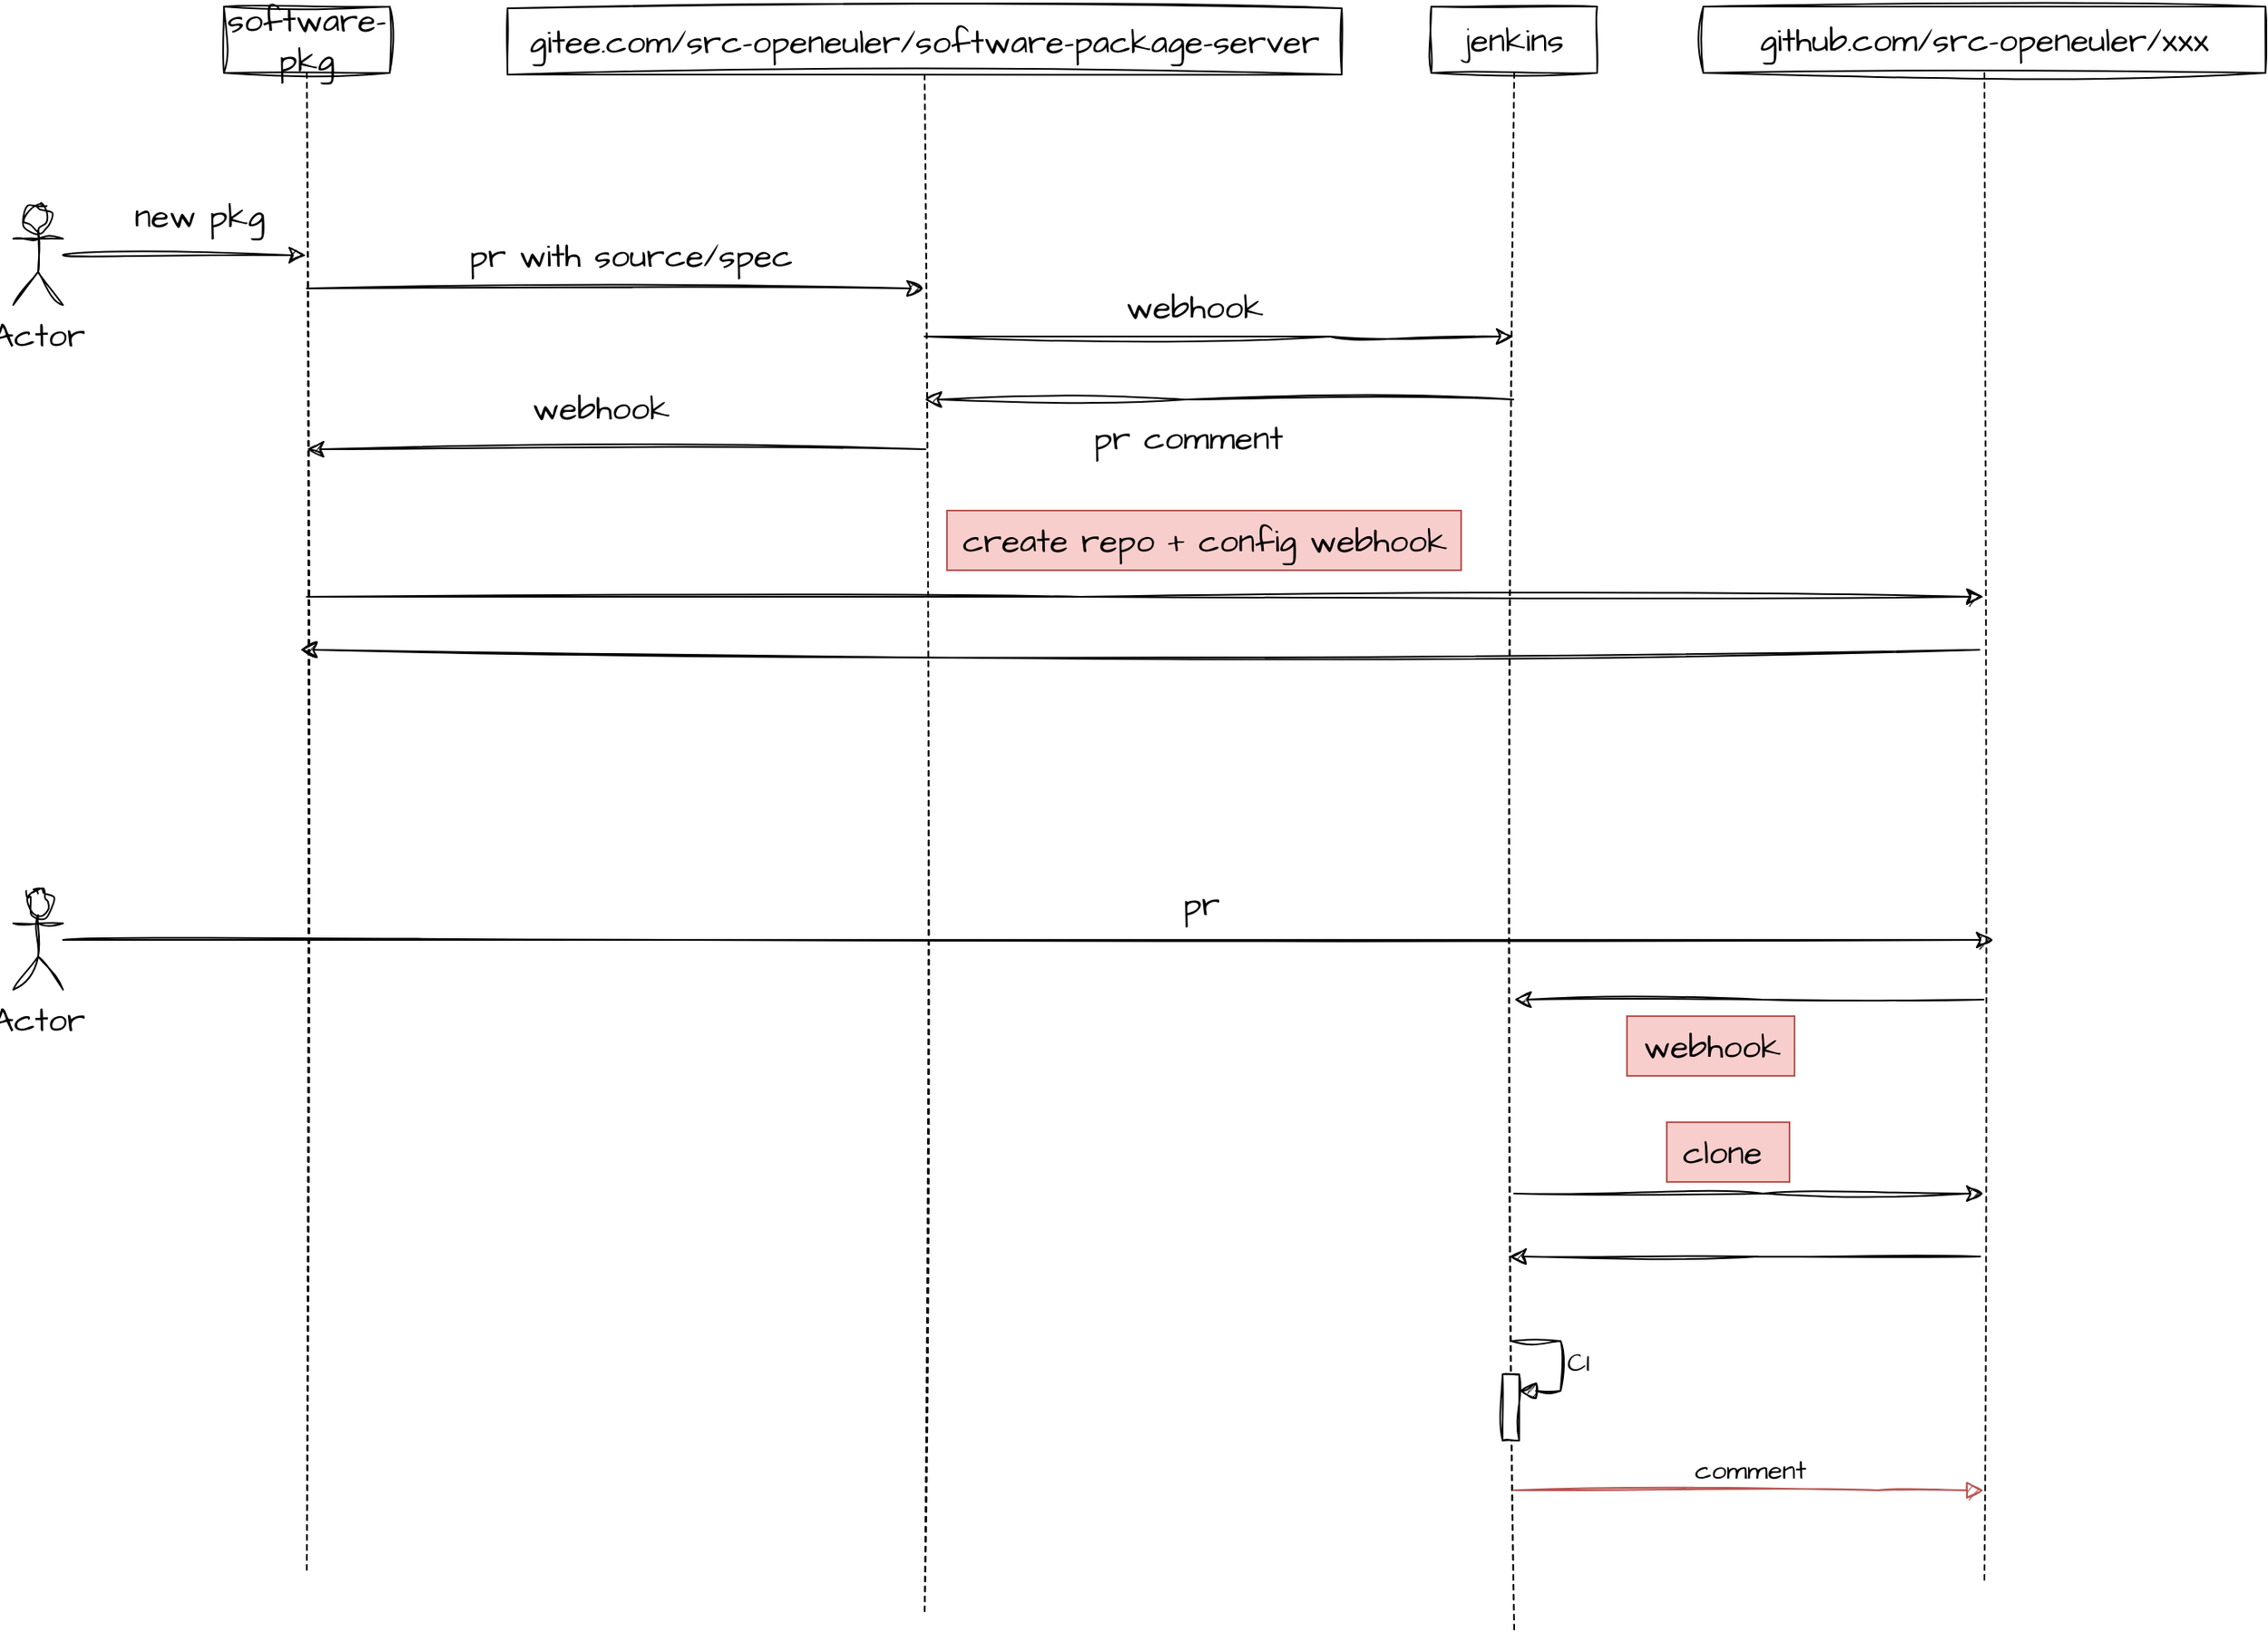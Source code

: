 <mxfile version="22.0.4" type="github">
  <diagram name="第 1 页" id="nX0OA5Yrxu2GbDCR7jsl">
    <mxGraphModel dx="2372" dy="1550" grid="0" gridSize="10" guides="1" tooltips="1" connect="1" arrows="1" fold="1" page="0" pageScale="1" pageWidth="827" pageHeight="1169" math="0" shadow="0">
      <root>
        <mxCell id="0" />
        <mxCell id="1" parent="0" />
        <mxCell id="My8W65zsZmGNKxrqSNCy-5" style="edgeStyle=none;curved=1;rounded=0;sketch=1;hachureGap=4;jiggle=2;curveFitting=1;orthogonalLoop=1;jettySize=auto;html=1;fontFamily=Architects Daughter;fontSource=https%3A%2F%2Ffonts.googleapis.com%2Fcss%3Ffamily%3DArchitects%2BDaughter;fontSize=16;startSize=8;endSize=8;" edge="1" parent="1" source="My8W65zsZmGNKxrqSNCy-1" target="My8W65zsZmGNKxrqSNCy-3">
          <mxGeometry relative="1" as="geometry" />
        </mxCell>
        <mxCell id="My8W65zsZmGNKxrqSNCy-1" value="Actor" style="shape=umlActor;verticalLabelPosition=bottom;verticalAlign=top;html=1;outlineConnect=0;sketch=1;hachureGap=4;jiggle=2;curveFitting=1;fontFamily=Architects Daughter;fontSource=https%3A%2F%2Ffonts.googleapis.com%2Fcss%3Ffamily%3DArchitects%2BDaughter;fontSize=20;" vertex="1" parent="1">
          <mxGeometry x="-551" y="-6" width="30" height="60" as="geometry" />
        </mxCell>
        <mxCell id="My8W65zsZmGNKxrqSNCy-7" style="edgeStyle=none;curved=0;rounded=0;sketch=1;hachureGap=4;jiggle=2;curveFitting=1;orthogonalLoop=1;jettySize=auto;html=1;fontFamily=Architects Daughter;fontSource=https%3A%2F%2Ffonts.googleapis.com%2Fcss%3Ffamily%3DArchitects%2BDaughter;fontSize=16;startSize=8;endSize=8;" edge="1" parent="1" target="My8W65zsZmGNKxrqSNCy-4">
          <mxGeometry relative="1" as="geometry">
            <mxPoint x="-374" y="44" as="sourcePoint" />
            <mxPoint x="-203" y="44" as="targetPoint" />
          </mxGeometry>
        </mxCell>
        <mxCell id="My8W65zsZmGNKxrqSNCy-47" style="edgeStyle=none;curved=0;rounded=0;sketch=1;hachureGap=4;jiggle=2;curveFitting=1;orthogonalLoop=1;jettySize=auto;html=1;fontFamily=Architects Daughter;fontSource=https%3A%2F%2Ffonts.googleapis.com%2Fcss%3Ffamily%3DArchitects%2BDaughter;fontSize=16;startSize=8;endSize=8;" edge="1" parent="1" source="My8W65zsZmGNKxrqSNCy-3" target="My8W65zsZmGNKxrqSNCy-33">
          <mxGeometry relative="1" as="geometry">
            <Array as="points">
              <mxPoint x="92" y="230" />
            </Array>
          </mxGeometry>
        </mxCell>
        <mxCell id="My8W65zsZmGNKxrqSNCy-3" value="software-pkg" style="shape=umlLifeline;perimeter=lifelinePerimeter;whiteSpace=wrap;html=1;container=1;dropTarget=0;collapsible=0;recursiveResize=0;outlineConnect=0;portConstraint=eastwest;newEdgeStyle={&quot;curved&quot;:0,&quot;rounded&quot;:0};sketch=1;hachureGap=4;jiggle=2;curveFitting=1;fontFamily=Architects Daughter;fontSource=https%3A%2F%2Ffonts.googleapis.com%2Fcss%3Ffamily%3DArchitects%2BDaughter;fontSize=20;" vertex="1" parent="1">
          <mxGeometry x="-424" y="-126" width="100" height="943" as="geometry" />
        </mxCell>
        <mxCell id="My8W65zsZmGNKxrqSNCy-14" style="edgeStyle=none;curved=0;rounded=0;sketch=1;hachureGap=4;jiggle=2;curveFitting=1;orthogonalLoop=1;jettySize=auto;html=1;fontFamily=Architects Daughter;fontSource=https%3A%2F%2Ffonts.googleapis.com%2Fcss%3Ffamily%3DArchitects%2BDaughter;fontSize=16;startSize=8;endSize=8;" edge="1" parent="1" source="My8W65zsZmGNKxrqSNCy-4" target="My8W65zsZmGNKxrqSNCy-11">
          <mxGeometry relative="1" as="geometry">
            <Array as="points">
              <mxPoint x="243" y="73" />
            </Array>
          </mxGeometry>
        </mxCell>
        <mxCell id="My8W65zsZmGNKxrqSNCy-25" style="edgeStyle=none;curved=0;rounded=0;sketch=1;hachureGap=4;jiggle=2;curveFitting=1;orthogonalLoop=1;jettySize=auto;html=1;fontFamily=Architects Daughter;fontSource=https%3A%2F%2Ffonts.googleapis.com%2Fcss%3Ffamily%3DArchitects%2BDaughter;fontSize=16;startSize=8;endSize=8;" edge="1" parent="1" target="My8W65zsZmGNKxrqSNCy-3">
          <mxGeometry relative="1" as="geometry">
            <mxPoint x="-357" y="146" as="targetPoint" />
            <mxPoint x="-1" y="141.0" as="sourcePoint" />
          </mxGeometry>
        </mxCell>
        <mxCell id="My8W65zsZmGNKxrqSNCy-4" value="gitee.com/src-openeuler/software-package-server" style="shape=umlLifeline;perimeter=lifelinePerimeter;whiteSpace=wrap;html=1;container=1;dropTarget=0;collapsible=0;recursiveResize=0;outlineConnect=0;portConstraint=eastwest;newEdgeStyle={&quot;curved&quot;:0,&quot;rounded&quot;:0};sketch=1;hachureGap=4;jiggle=2;curveFitting=1;fontFamily=Architects Daughter;fontSource=https%3A%2F%2Ffonts.googleapis.com%2Fcss%3Ffamily%3DArchitects%2BDaughter;fontSize=20;" vertex="1" parent="1">
          <mxGeometry x="-253" y="-125" width="503" height="969" as="geometry" />
        </mxCell>
        <mxCell id="My8W65zsZmGNKxrqSNCy-6" value="new pkg" style="text;html=1;align=center;verticalAlign=middle;resizable=0;points=[];autosize=1;strokeColor=none;fillColor=none;fontSize=20;fontFamily=Architects Daughter;" vertex="1" parent="1">
          <mxGeometry x="-488" y="-18" width="97" height="36" as="geometry" />
        </mxCell>
        <mxCell id="My8W65zsZmGNKxrqSNCy-8" value="pr with source/spec" style="text;html=1;align=center;verticalAlign=middle;resizable=0;points=[];autosize=1;strokeColor=none;fillColor=none;fontSize=20;fontFamily=Architects Daughter;" vertex="1" parent="1">
          <mxGeometry x="-286" y="6" width="213" height="36" as="geometry" />
        </mxCell>
        <mxCell id="My8W65zsZmGNKxrqSNCy-22" style="edgeStyle=none;curved=0;rounded=0;sketch=1;hachureGap=4;jiggle=2;curveFitting=1;orthogonalLoop=1;jettySize=auto;html=1;fontFamily=Architects Daughter;fontSource=https%3A%2F%2Ffonts.googleapis.com%2Fcss%3Ffamily%3DArchitects%2BDaughter;fontSize=16;startSize=8;endSize=8;" edge="1" parent="1" source="My8W65zsZmGNKxrqSNCy-11" target="My8W65zsZmGNKxrqSNCy-4">
          <mxGeometry relative="1" as="geometry">
            <mxPoint x="253.333" y="147.333" as="targetPoint" />
            <Array as="points">
              <mxPoint x="156" y="111" />
            </Array>
          </mxGeometry>
        </mxCell>
        <mxCell id="My8W65zsZmGNKxrqSNCy-56" style="edgeStyle=none;curved=0;rounded=0;sketch=1;hachureGap=4;jiggle=2;curveFitting=1;orthogonalLoop=1;jettySize=auto;html=1;fontFamily=Architects Daughter;fontSource=https%3A%2F%2Ffonts.googleapis.com%2Fcss%3Ffamily%3DArchitects%2BDaughter;fontSize=16;startSize=8;endSize=8;" edge="1" parent="1" source="My8W65zsZmGNKxrqSNCy-11" target="My8W65zsZmGNKxrqSNCy-33">
          <mxGeometry relative="1" as="geometry">
            <Array as="points">
              <mxPoint x="504" y="590" />
            </Array>
          </mxGeometry>
        </mxCell>
        <mxCell id="My8W65zsZmGNKxrqSNCy-11" value="jenkins" style="shape=umlLifeline;perimeter=lifelinePerimeter;whiteSpace=wrap;html=1;container=1;dropTarget=0;collapsible=0;recursiveResize=0;outlineConnect=0;portConstraint=eastwest;newEdgeStyle={&quot;curved&quot;:0,&quot;rounded&quot;:0};sketch=1;hachureGap=4;jiggle=2;curveFitting=1;fontFamily=Architects Daughter;fontSource=https%3A%2F%2Ffonts.googleapis.com%2Fcss%3Ffamily%3DArchitects%2BDaughter;fontSize=20;" vertex="1" parent="1">
          <mxGeometry x="304" y="-126" width="100" height="979" as="geometry" />
        </mxCell>
        <mxCell id="My8W65zsZmGNKxrqSNCy-61" value="" style="html=1;points=[[0,0,0,0,5],[0,1,0,0,-5],[1,0,0,0,5],[1,1,0,0,-5]];perimeter=orthogonalPerimeter;outlineConnect=0;targetShapes=umlLifeline;portConstraint=eastwest;newEdgeStyle={&quot;curved&quot;:0,&quot;rounded&quot;:0};sketch=1;hachureGap=4;jiggle=2;curveFitting=1;fontFamily=Architects Daughter;fontSource=https%3A%2F%2Ffonts.googleapis.com%2Fcss%3Ffamily%3DArchitects%2BDaughter;fontSize=20;" vertex="1" parent="My8W65zsZmGNKxrqSNCy-11">
          <mxGeometry x="43" y="825" width="10" height="40" as="geometry" />
        </mxCell>
        <mxCell id="My8W65zsZmGNKxrqSNCy-62" value="CI" style="html=1;align=left;spacingLeft=2;endArrow=block;rounded=0;edgeStyle=orthogonalEdgeStyle;curved=0;rounded=0;sketch=1;hachureGap=4;jiggle=2;curveFitting=1;fontFamily=Architects Daughter;fontSource=https%3A%2F%2Ffonts.googleapis.com%2Fcss%3Ffamily%3DArchitects%2BDaughter;fontSize=16;startSize=8;endSize=8;" edge="1" target="My8W65zsZmGNKxrqSNCy-61" parent="My8W65zsZmGNKxrqSNCy-11">
          <mxGeometry relative="1" as="geometry">
            <mxPoint x="48" y="805" as="sourcePoint" />
            <Array as="points">
              <mxPoint x="78" y="835" />
            </Array>
          </mxGeometry>
        </mxCell>
        <mxCell id="My8W65zsZmGNKxrqSNCy-15" value="webhook" style="text;html=1;align=center;verticalAlign=middle;resizable=0;points=[];autosize=1;strokeColor=none;fillColor=none;fontSize=20;fontFamily=Architects Daughter;" vertex="1" parent="1">
          <mxGeometry x="110" y="37" width="101" height="36" as="geometry" />
        </mxCell>
        <mxCell id="My8W65zsZmGNKxrqSNCy-23" value="pr comment" style="text;html=1;align=center;verticalAlign=middle;resizable=0;points=[];autosize=1;strokeColor=none;fillColor=none;fontSize=20;fontFamily=Architects Daughter;" vertex="1" parent="1">
          <mxGeometry x="91" y="116" width="132" height="36" as="geometry" />
        </mxCell>
        <mxCell id="My8W65zsZmGNKxrqSNCy-26" value="webhook" style="text;html=1;align=center;verticalAlign=middle;resizable=0;points=[];autosize=1;strokeColor=none;fillColor=none;fontSize=20;fontFamily=Architects Daughter;" vertex="1" parent="1">
          <mxGeometry x="-248" y="98" width="101" height="36" as="geometry" />
        </mxCell>
        <mxCell id="My8W65zsZmGNKxrqSNCy-49" style="edgeStyle=none;curved=0;rounded=0;sketch=1;hachureGap=4;jiggle=2;curveFitting=1;orthogonalLoop=1;jettySize=auto;html=1;fontFamily=Architects Daughter;fontSource=https%3A%2F%2Ffonts.googleapis.com%2Fcss%3Ffamily%3DArchitects%2BDaughter;fontSize=16;startSize=8;endSize=8;" edge="1" parent="1">
          <mxGeometry relative="1" as="geometry">
            <mxPoint x="-378" y="262" as="targetPoint" />
            <mxPoint x="634.5" y="262" as="sourcePoint" />
          </mxGeometry>
        </mxCell>
        <mxCell id="My8W65zsZmGNKxrqSNCy-54" style="edgeStyle=none;curved=0;rounded=0;sketch=1;hachureGap=4;jiggle=2;curveFitting=1;orthogonalLoop=1;jettySize=auto;html=1;fontFamily=Architects Daughter;fontSource=https%3A%2F%2Ffonts.googleapis.com%2Fcss%3Ffamily%3DArchitects%2BDaughter;fontSize=16;startSize=8;endSize=8;" edge="1" parent="1" source="My8W65zsZmGNKxrqSNCy-33" target="My8W65zsZmGNKxrqSNCy-11">
          <mxGeometry relative="1" as="geometry">
            <Array as="points">
              <mxPoint x="503" y="473" />
            </Array>
          </mxGeometry>
        </mxCell>
        <mxCell id="My8W65zsZmGNKxrqSNCy-33" value="github.com/src-openeuler/xxx" style="shape=umlLifeline;perimeter=lifelinePerimeter;whiteSpace=wrap;html=1;container=1;dropTarget=0;collapsible=0;recursiveResize=0;outlineConnect=0;portConstraint=eastwest;newEdgeStyle={&quot;curved&quot;:0,&quot;rounded&quot;:0};sketch=1;hachureGap=4;jiggle=2;curveFitting=1;fontFamily=Architects Daughter;fontSource=https%3A%2F%2Ffonts.googleapis.com%2Fcss%3Ffamily%3DArchitects%2BDaughter;fontSize=20;" vertex="1" parent="1">
          <mxGeometry x="468" y="-126" width="339" height="949" as="geometry" />
        </mxCell>
        <mxCell id="My8W65zsZmGNKxrqSNCy-48" value="create repo + config webhook" style="text;html=1;align=center;verticalAlign=middle;resizable=0;points=[];autosize=1;strokeColor=#b85450;fillColor=#f8cecc;fontSize=20;fontFamily=Architects Daughter;" vertex="1" parent="1">
          <mxGeometry x="12" y="178" width="310" height="36" as="geometry" />
        </mxCell>
        <mxCell id="My8W65zsZmGNKxrqSNCy-52" style="edgeStyle=none;curved=1;rounded=0;sketch=1;hachureGap=4;jiggle=2;curveFitting=1;orthogonalLoop=1;jettySize=auto;html=1;fontFamily=Architects Daughter;fontSource=https%3A%2F%2Ffonts.googleapis.com%2Fcss%3Ffamily%3DArchitects%2BDaughter;fontSize=16;startSize=8;endSize=8;" edge="1" parent="1" source="My8W65zsZmGNKxrqSNCy-51">
          <mxGeometry relative="1" as="geometry">
            <mxPoint x="643" y="437" as="targetPoint" />
          </mxGeometry>
        </mxCell>
        <mxCell id="My8W65zsZmGNKxrqSNCy-51" value="Actor" style="shape=umlActor;verticalLabelPosition=bottom;verticalAlign=top;html=1;outlineConnect=0;sketch=1;hachureGap=4;jiggle=2;curveFitting=1;fontFamily=Architects Daughter;fontSource=https%3A%2F%2Ffonts.googleapis.com%2Fcss%3Ffamily%3DArchitects%2BDaughter;fontSize=20;" vertex="1" parent="1">
          <mxGeometry x="-551" y="407" width="30" height="60" as="geometry" />
        </mxCell>
        <mxCell id="My8W65zsZmGNKxrqSNCy-53" value="pr" style="text;html=1;align=center;verticalAlign=middle;resizable=0;points=[];autosize=1;strokeColor=none;fillColor=none;fontSize=20;fontFamily=Architects Daughter;" vertex="1" parent="1">
          <mxGeometry x="145" y="397" width="40" height="36" as="geometry" />
        </mxCell>
        <mxCell id="My8W65zsZmGNKxrqSNCy-55" value="webhook" style="text;html=1;align=center;verticalAlign=middle;resizable=0;points=[];autosize=1;strokeColor=#b85450;fillColor=#f8cecc;fontSize=20;fontFamily=Architects Daughter;" vertex="1" parent="1">
          <mxGeometry x="422" y="483" width="101" height="36" as="geometry" />
        </mxCell>
        <mxCell id="My8W65zsZmGNKxrqSNCy-57" value="clone&amp;nbsp;" style="text;html=1;align=center;verticalAlign=middle;resizable=0;points=[];autosize=1;strokeColor=#b85450;fillColor=#f8cecc;fontSize=20;fontFamily=Architects Daughter;" vertex="1" parent="1">
          <mxGeometry x="446" y="547" width="74" height="36" as="geometry" />
        </mxCell>
        <mxCell id="My8W65zsZmGNKxrqSNCy-59" style="edgeStyle=none;curved=0;rounded=0;sketch=1;hachureGap=4;jiggle=2;curveFitting=1;orthogonalLoop=1;jettySize=auto;html=1;fontFamily=Architects Daughter;fontSource=https%3A%2F%2Ffonts.googleapis.com%2Fcss%3Ffamily%3DArchitects%2BDaughter;fontSize=16;startSize=8;endSize=8;" edge="1" parent="1">
          <mxGeometry relative="1" as="geometry">
            <mxPoint x="635" y="628" as="sourcePoint" />
            <mxPoint x="351" y="628" as="targetPoint" />
            <Array as="points">
              <mxPoint x="501" y="628" />
            </Array>
          </mxGeometry>
        </mxCell>
        <mxCell id="My8W65zsZmGNKxrqSNCy-63" value="comment" style="html=1;verticalAlign=bottom;endArrow=block;curved=0;rounded=0;sketch=1;hachureGap=4;jiggle=2;curveFitting=1;fontFamily=Architects Daughter;fontSource=https%3A%2F%2Ffonts.googleapis.com%2Fcss%3Ffamily%3DArchitects%2BDaughter;fontSize=16;startSize=8;endSize=8;fillColor=#f8cecc;strokeColor=#b85450;" edge="1" parent="1" source="My8W65zsZmGNKxrqSNCy-11" target="My8W65zsZmGNKxrqSNCy-33">
          <mxGeometry width="80" relative="1" as="geometry">
            <mxPoint x="367" y="760" as="sourcePoint" />
            <mxPoint x="447" y="760" as="targetPoint" />
            <Array as="points">
              <mxPoint x="573" y="769" />
            </Array>
          </mxGeometry>
        </mxCell>
      </root>
    </mxGraphModel>
  </diagram>
</mxfile>
